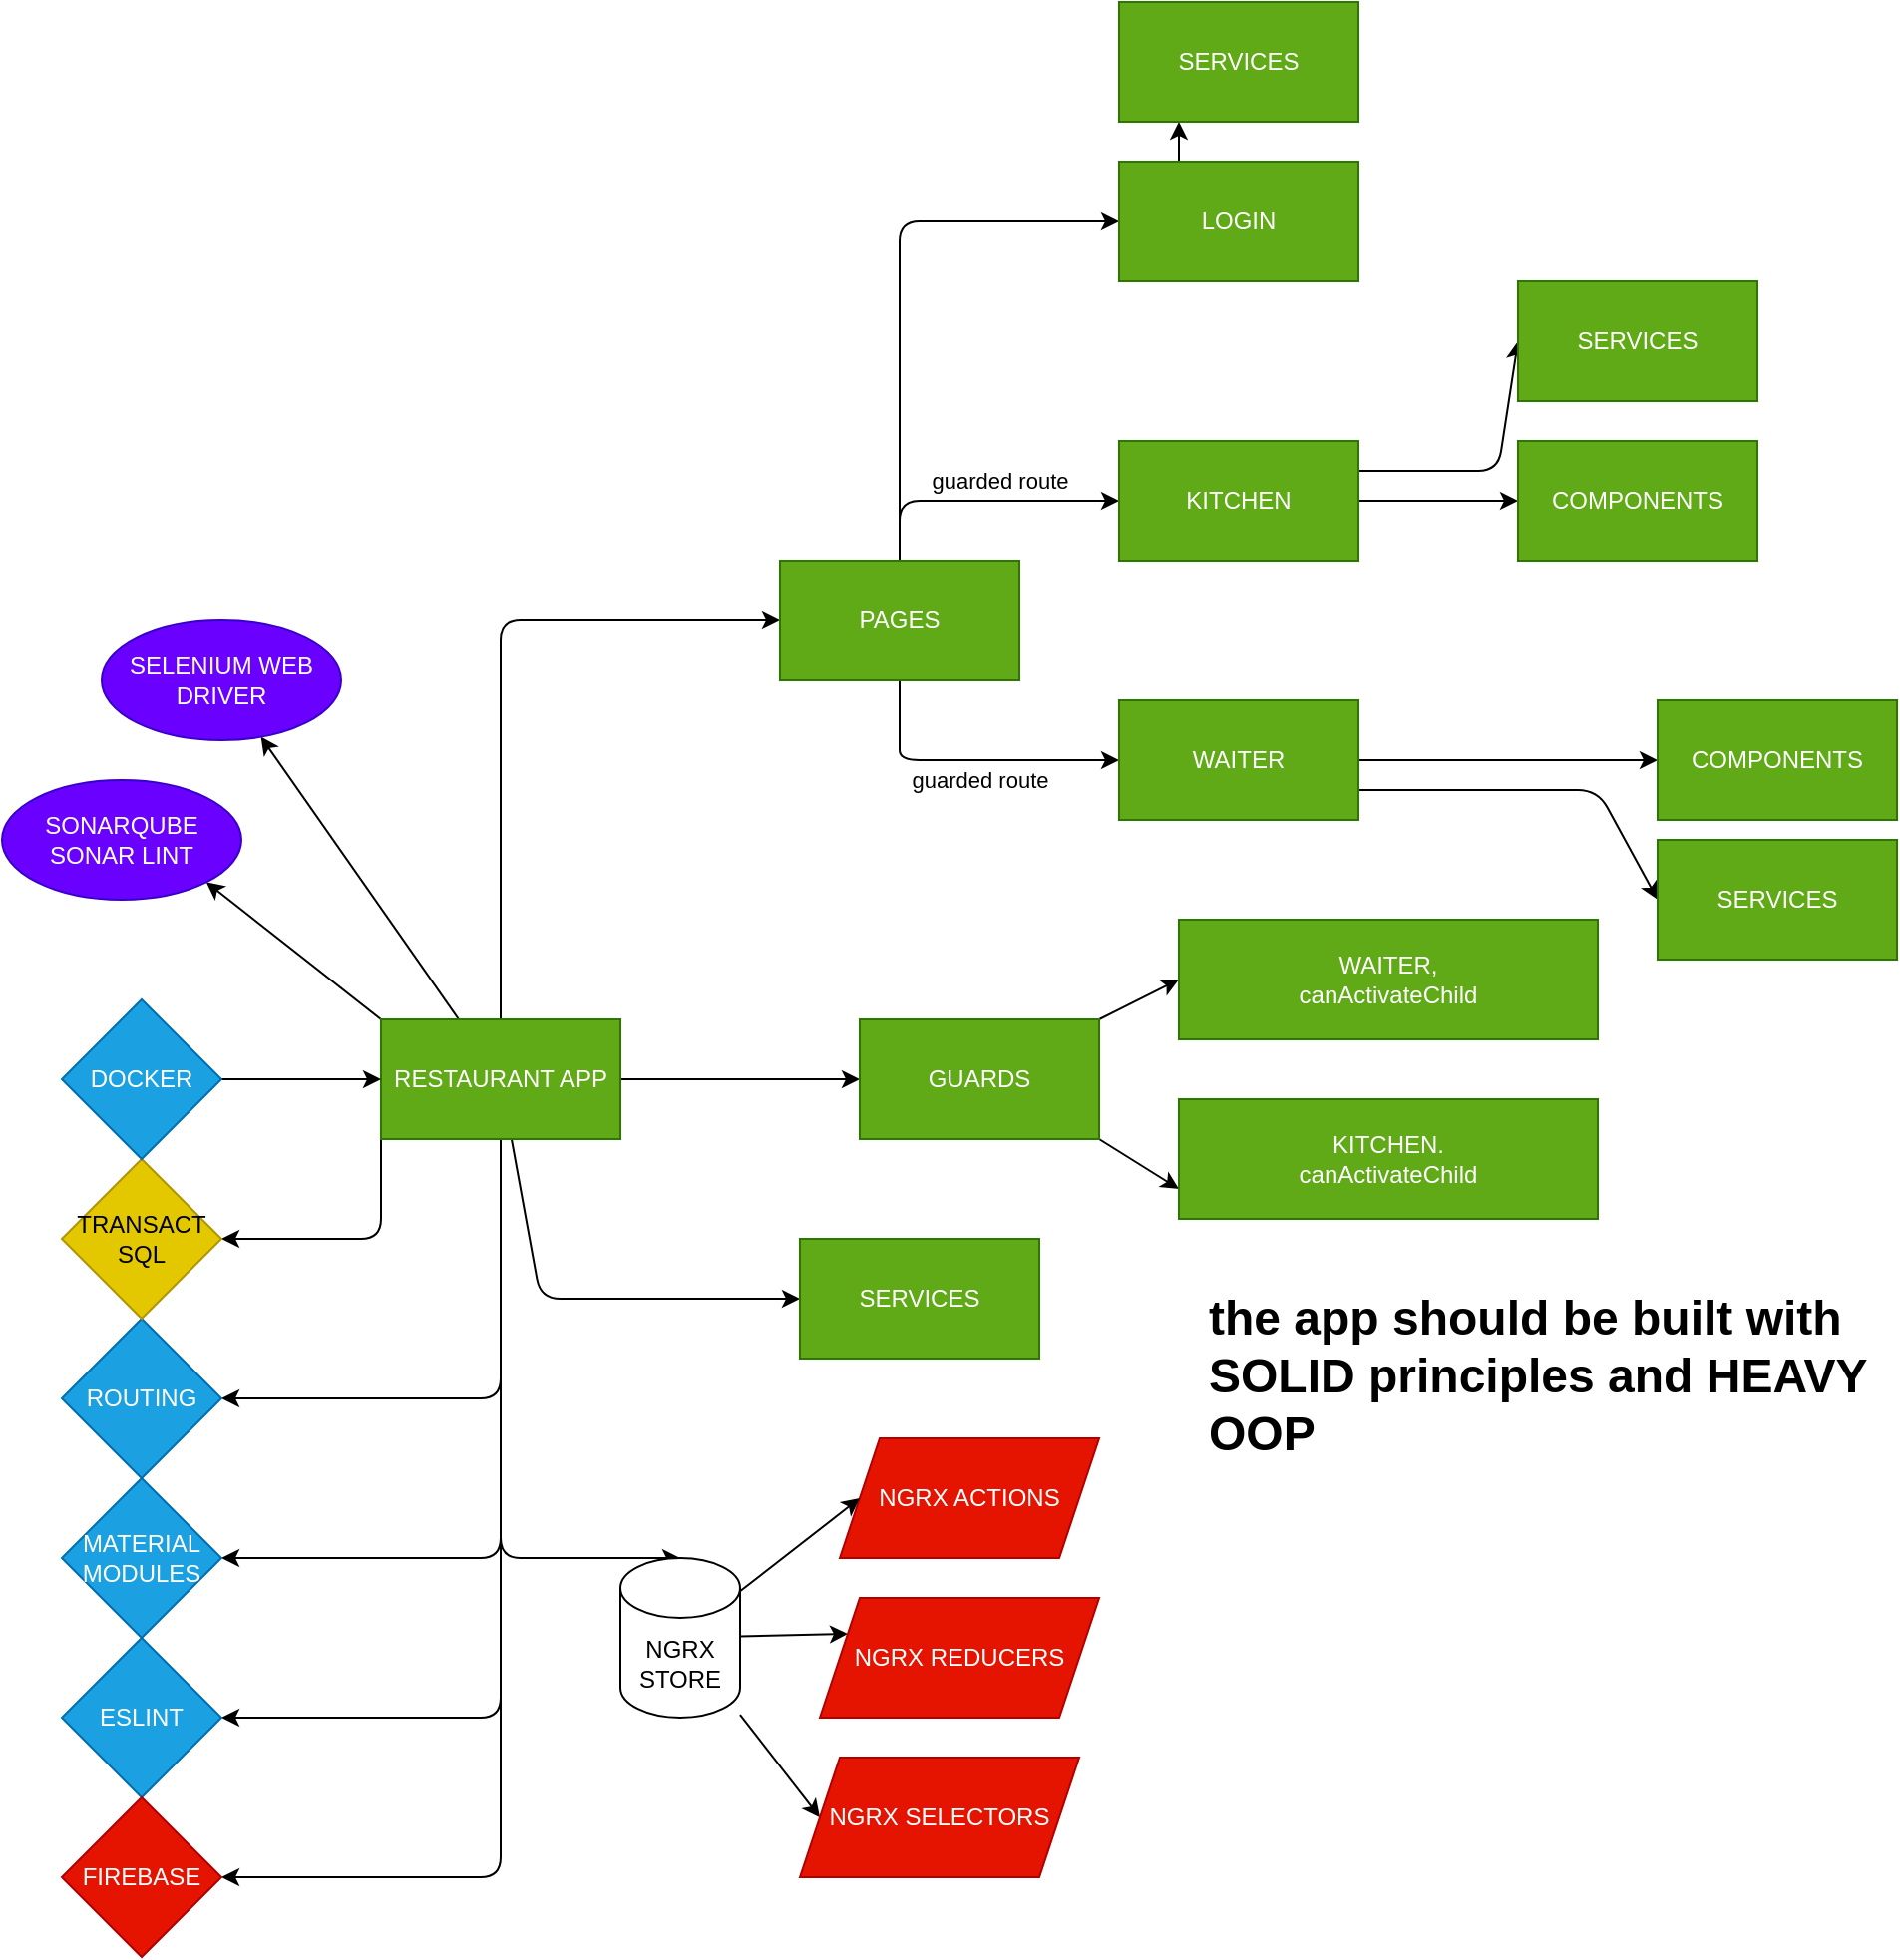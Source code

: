 <mxfile>
    <diagram id="axmjKxxekeyAPTvfn8O7" name="Page-1">
        <mxGraphModel dx="3096" dy="2434" grid="1" gridSize="10" guides="1" tooltips="1" connect="1" arrows="1" fold="1" page="1" pageScale="1" pageWidth="850" pageHeight="1100" math="0" shadow="0">
            <root>
                <mxCell id="0"/>
                <mxCell id="1" parent="0"/>
                <mxCell id="6" style="edgeStyle=none;html=1;entryX=0;entryY=0.5;entryDx=0;entryDy=0;" parent="1" source="2" target="3" edge="1">
                    <mxGeometry relative="1" as="geometry">
                        <Array as="points">
                            <mxPoint x="120" y="90"/>
                        </Array>
                    </mxGeometry>
                </mxCell>
                <mxCell id="11" style="edgeStyle=none;html=1;" parent="1" source="2" target="10" edge="1">
                    <mxGeometry relative="1" as="geometry"/>
                </mxCell>
                <mxCell id="22" value="" style="edgeStyle=none;html=1;" parent="1" source="2" target="21" edge="1">
                    <mxGeometry relative="1" as="geometry">
                        <Array as="points">
                            <mxPoint x="120" y="480"/>
                        </Array>
                    </mxGeometry>
                </mxCell>
                <mxCell id="25" value="" style="edgeStyle=none;html=1;entryX=1;entryY=0.5;entryDx=0;entryDy=0;" parent="1" source="2" target="23" edge="1">
                    <mxGeometry relative="1" as="geometry">
                        <Array as="points">
                            <mxPoint x="120" y="560"/>
                        </Array>
                    </mxGeometry>
                </mxCell>
                <mxCell id="27" value="" style="edgeStyle=none;html=1;" parent="1" source="2" target="26" edge="1">
                    <mxGeometry relative="1" as="geometry">
                        <Array as="points">
                            <mxPoint x="120" y="640"/>
                        </Array>
                    </mxGeometry>
                </mxCell>
                <mxCell id="36" value="" style="edgeStyle=none;html=1;" parent="1" source="2" target="35" edge="1">
                    <mxGeometry relative="1" as="geometry"/>
                </mxCell>
                <mxCell id="37" style="edgeStyle=none;html=1;exitX=0;exitY=0.75;exitDx=0;exitDy=0;entryX=1;entryY=0.5;entryDx=0;entryDy=0;" parent="1" source="2" target="43" edge="1">
                    <mxGeometry relative="1" as="geometry">
                        <mxPoint y="360" as="targetPoint"/>
                        <Array as="points">
                            <mxPoint x="60" y="400"/>
                        </Array>
                    </mxGeometry>
                </mxCell>
                <mxCell id="41" style="edgeStyle=none;html=1;exitX=0;exitY=0;exitDx=0;exitDy=0;entryX=1;entryY=1;entryDx=0;entryDy=0;" parent="1" source="2" target="40" edge="1">
                    <mxGeometry relative="1" as="geometry"/>
                </mxCell>
                <mxCell id="46" style="edgeStyle=none;html=1;entryX=1;entryY=0.5;entryDx=0;entryDy=0;" parent="1" source="2" target="45" edge="1">
                    <mxGeometry relative="1" as="geometry">
                        <Array as="points">
                            <mxPoint x="120" y="720"/>
                        </Array>
                    </mxGeometry>
                </mxCell>
                <mxCell id="51" style="edgeStyle=none;html=1;entryX=0.5;entryY=0;entryDx=0;entryDy=0;entryPerimeter=0;" parent="1" source="2" target="49" edge="1">
                    <mxGeometry relative="1" as="geometry">
                        <Array as="points">
                            <mxPoint x="120" y="560"/>
                        </Array>
                    </mxGeometry>
                </mxCell>
                <mxCell id="80" style="edgeStyle=none;html=1;entryX=0;entryY=0.5;entryDx=0;entryDy=0;" parent="1" source="2" target="79" edge="1">
                    <mxGeometry relative="1" as="geometry">
                        <Array as="points">
                            <mxPoint x="140" y="430"/>
                        </Array>
                    </mxGeometry>
                </mxCell>
                <mxCell id="2" value="RESTAURANT APP" style="rounded=0;whiteSpace=wrap;html=1;fillColor=#60a917;fontColor=#ffffff;strokeColor=#2D7600;" parent="1" vertex="1">
                    <mxGeometry x="60" y="290" width="120" height="60" as="geometry"/>
                </mxCell>
                <mxCell id="7" value="guarded route" style="edgeStyle=none;html=1;entryX=0;entryY=0.5;entryDx=0;entryDy=0;" parent="1" source="3" target="4" edge="1">
                    <mxGeometry x="0.143" y="10" relative="1" as="geometry">
                        <Array as="points">
                            <mxPoint x="320" y="30"/>
                        </Array>
                        <mxPoint as="offset"/>
                    </mxGeometry>
                </mxCell>
                <mxCell id="8" value="guarded route" style="edgeStyle=none;html=1;entryX=0;entryY=0.5;entryDx=0;entryDy=0;" parent="1" source="3" target="5" edge="1">
                    <mxGeometry x="0.067" y="-10" relative="1" as="geometry">
                        <Array as="points">
                            <mxPoint x="320" y="140"/>
                            <mxPoint x="320" y="160"/>
                        </Array>
                        <mxPoint as="offset"/>
                    </mxGeometry>
                </mxCell>
                <mxCell id="13" style="edgeStyle=none;html=1;entryX=0;entryY=0.5;entryDx=0;entryDy=0;" parent="1" source="3" target="12" edge="1">
                    <mxGeometry relative="1" as="geometry">
                        <Array as="points">
                            <mxPoint x="320" y="-110"/>
                        </Array>
                    </mxGeometry>
                </mxCell>
                <mxCell id="3" value="PAGES" style="rounded=0;whiteSpace=wrap;html=1;fillColor=#60a917;fontColor=#ffffff;strokeColor=#2D7600;" parent="1" vertex="1">
                    <mxGeometry x="260" y="60" width="120" height="60" as="geometry"/>
                </mxCell>
                <mxCell id="20" value="" style="edgeStyle=none;html=1;" parent="1" source="4" target="19" edge="1">
                    <mxGeometry relative="1" as="geometry"/>
                </mxCell>
                <mxCell id="76" style="edgeStyle=none;html=1;exitX=1;exitY=0.25;exitDx=0;exitDy=0;entryX=0;entryY=0.5;entryDx=0;entryDy=0;" parent="1" source="4" target="73" edge="1">
                    <mxGeometry relative="1" as="geometry">
                        <Array as="points">
                            <mxPoint x="620" y="15"/>
                        </Array>
                    </mxGeometry>
                </mxCell>
                <mxCell id="4" value="KITCHEN" style="rounded=0;whiteSpace=wrap;html=1;fillColor=#60a917;fontColor=#ffffff;strokeColor=#2D7600;" parent="1" vertex="1">
                    <mxGeometry x="430" width="120" height="60" as="geometry"/>
                </mxCell>
                <mxCell id="18" value="" style="edgeStyle=none;html=1;" parent="1" source="5" target="17" edge="1">
                    <mxGeometry relative="1" as="geometry"/>
                </mxCell>
                <mxCell id="75" style="edgeStyle=none;html=1;exitX=1;exitY=0.75;exitDx=0;exitDy=0;entryX=0;entryY=0.5;entryDx=0;entryDy=0;" parent="1" source="5" target="74" edge="1">
                    <mxGeometry relative="1" as="geometry">
                        <Array as="points">
                            <mxPoint x="670" y="175"/>
                        </Array>
                    </mxGeometry>
                </mxCell>
                <mxCell id="5" value="WAITER" style="rounded=0;whiteSpace=wrap;html=1;fillColor=#60a917;fontColor=#ffffff;strokeColor=#2D7600;" parent="1" vertex="1">
                    <mxGeometry x="430" y="130" width="120" height="60" as="geometry"/>
                </mxCell>
                <mxCell id="70" style="edgeStyle=none;html=1;entryX=0;entryY=0.5;entryDx=0;entryDy=0;" parent="1" source="10" target="69" edge="1">
                    <mxGeometry relative="1" as="geometry"/>
                </mxCell>
                <mxCell id="72" style="edgeStyle=none;html=1;exitX=1;exitY=1;exitDx=0;exitDy=0;entryX=0;entryY=0.75;entryDx=0;entryDy=0;" parent="1" source="10" target="71" edge="1">
                    <mxGeometry relative="1" as="geometry"/>
                </mxCell>
                <mxCell id="10" value="GUARDS" style="rounded=0;whiteSpace=wrap;html=1;fillColor=#60a917;fontColor=#ffffff;strokeColor=#2D7600;" parent="1" vertex="1">
                    <mxGeometry x="300" y="290" width="120" height="60" as="geometry"/>
                </mxCell>
                <mxCell id="78" style="edgeStyle=none;html=1;exitX=0.25;exitY=0;exitDx=0;exitDy=0;entryX=0.25;entryY=1;entryDx=0;entryDy=0;" parent="1" source="12" target="77" edge="1">
                    <mxGeometry relative="1" as="geometry"/>
                </mxCell>
                <mxCell id="12" value="LOGIN" style="rounded=0;whiteSpace=wrap;html=1;fillColor=#60a917;fontColor=#ffffff;strokeColor=#2D7600;" parent="1" vertex="1">
                    <mxGeometry x="430" y="-140" width="120" height="60" as="geometry"/>
                </mxCell>
                <mxCell id="17" value="COMPONENTS" style="whiteSpace=wrap;html=1;fillColor=#60a917;strokeColor=#2D7600;fontColor=#ffffff;rounded=0;" parent="1" vertex="1">
                    <mxGeometry x="700" y="130" width="120" height="60" as="geometry"/>
                </mxCell>
                <mxCell id="19" value="COMPONENTS" style="whiteSpace=wrap;html=1;fillColor=#60a917;strokeColor=#2D7600;fontColor=#ffffff;rounded=0;" parent="1" vertex="1">
                    <mxGeometry x="630" width="120" height="60" as="geometry"/>
                </mxCell>
                <mxCell id="21" value="ROUTING" style="rhombus;whiteSpace=wrap;html=1;fillColor=#1ba1e2;strokeColor=#006EAF;fontColor=#ffffff;rounded=0;" parent="1" vertex="1">
                    <mxGeometry x="-100" y="440" width="80" height="80" as="geometry"/>
                </mxCell>
                <mxCell id="23" value="MATERIAL MODULES" style="rhombus;whiteSpace=wrap;html=1;fillColor=#1ba1e2;strokeColor=#006EAF;fontColor=#ffffff;rounded=0;" parent="1" vertex="1">
                    <mxGeometry x="-100" y="520" width="80" height="80" as="geometry"/>
                </mxCell>
                <mxCell id="26" value="ESLINT" style="rhombus;whiteSpace=wrap;html=1;fillColor=#1ba1e2;strokeColor=#006EAF;fontColor=#ffffff;rounded=0;" parent="1" vertex="1">
                    <mxGeometry x="-100" y="600" width="80" height="80" as="geometry"/>
                </mxCell>
                <mxCell id="35" value="SELENIUM WEB DRIVER" style="ellipse;whiteSpace=wrap;html=1;fillColor=#6a00ff;strokeColor=#3700CC;fontColor=#ffffff;rounded=0;" parent="1" vertex="1">
                    <mxGeometry x="-80" y="90" width="120" height="60" as="geometry"/>
                </mxCell>
                <mxCell id="40" value="SONARQUBE&lt;br&gt;SONAR LINT" style="ellipse;whiteSpace=wrap;html=1;fillColor=#6a00ff;strokeColor=#3700CC;fontColor=#ffffff;rounded=0;" parent="1" vertex="1">
                    <mxGeometry x="-130" y="170" width="120" height="60" as="geometry"/>
                </mxCell>
                <mxCell id="43" value="TRANSACT SQL" style="rhombus;whiteSpace=wrap;html=1;fillColor=#e3c800;strokeColor=#B09500;fontColor=#000000;rounded=0;" parent="1" vertex="1">
                    <mxGeometry x="-100" y="360" width="80" height="80" as="geometry"/>
                </mxCell>
                <mxCell id="45" value="FIREBASE" style="rhombus;whiteSpace=wrap;html=1;fillColor=#e51400;strokeColor=#B20000;fontColor=#ffffff;rounded=0;" parent="1" vertex="1">
                    <mxGeometry x="-100" y="680" width="80" height="80" as="geometry"/>
                </mxCell>
                <mxCell id="47" value="NGRX ACTIONS" style="shape=parallelogram;perimeter=parallelogramPerimeter;whiteSpace=wrap;html=1;fixedSize=1;fillColor=#e51400;fontColor=#ffffff;strokeColor=#B20000;" parent="1" vertex="1">
                    <mxGeometry x="290" y="500" width="130" height="60" as="geometry"/>
                </mxCell>
                <mxCell id="59" style="edgeStyle=none;html=1;entryX=0;entryY=0.5;entryDx=0;entryDy=0;" parent="1" source="49" target="47" edge="1">
                    <mxGeometry relative="1" as="geometry"/>
                </mxCell>
                <mxCell id="60" style="edgeStyle=none;html=1;entryX=0;entryY=0.25;entryDx=0;entryDy=0;" parent="1" source="49" target="53" edge="1">
                    <mxGeometry relative="1" as="geometry"/>
                </mxCell>
                <mxCell id="63" style="edgeStyle=none;html=1;entryX=0;entryY=0.5;entryDx=0;entryDy=0;" parent="1" source="49" target="55" edge="1">
                    <mxGeometry relative="1" as="geometry"/>
                </mxCell>
                <mxCell id="49" value="NGRX STORE" style="shape=cylinder3;whiteSpace=wrap;html=1;boundedLbl=1;backgroundOutline=1;size=15;" parent="1" vertex="1">
                    <mxGeometry x="180" y="560" width="60" height="80" as="geometry"/>
                </mxCell>
                <mxCell id="53" value="NGRX REDUCERS" style="shape=parallelogram;perimeter=parallelogramPerimeter;whiteSpace=wrap;html=1;fixedSize=1;fillColor=#e51400;fontColor=#ffffff;strokeColor=#B20000;" parent="1" vertex="1">
                    <mxGeometry x="280" y="580" width="140" height="60" as="geometry"/>
                </mxCell>
                <mxCell id="55" value="NGRX SELECTORS" style="shape=parallelogram;perimeter=parallelogramPerimeter;whiteSpace=wrap;html=1;fixedSize=1;fillColor=#e51400;fontColor=#ffffff;strokeColor=#B20000;" parent="1" vertex="1">
                    <mxGeometry x="270" y="660" width="140" height="60" as="geometry"/>
                </mxCell>
                <mxCell id="64" value="&lt;h1&gt;the app should be built with SOLID principles and HEAVY OOP&lt;/h1&gt;" style="text;html=1;strokeColor=none;fillColor=none;spacing=5;spacingTop=-20;whiteSpace=wrap;overflow=hidden;rounded=0;" parent="1" vertex="1">
                    <mxGeometry x="470" y="420" width="350" height="100" as="geometry"/>
                </mxCell>
                <mxCell id="66" style="edgeStyle=none;html=1;entryX=0;entryY=0.5;entryDx=0;entryDy=0;" parent="1" source="65" target="2" edge="1">
                    <mxGeometry relative="1" as="geometry"/>
                </mxCell>
                <mxCell id="65" value="DOCKER" style="rhombus;whiteSpace=wrap;html=1;fillColor=#1ba1e2;strokeColor=#006EAF;fontColor=#ffffff;rounded=0;" parent="1" vertex="1">
                    <mxGeometry x="-100" y="280" width="80" height="80" as="geometry"/>
                </mxCell>
                <mxCell id="69" value="WAITER,&lt;br&gt;canActivateChild" style="rounded=0;whiteSpace=wrap;html=1;fillColor=#60a917;fontColor=#ffffff;strokeColor=#2D7600;" parent="1" vertex="1">
                    <mxGeometry x="460" y="240" width="210" height="60" as="geometry"/>
                </mxCell>
                <mxCell id="71" value="KITCHEN.&lt;br&gt;canActivateChild" style="rounded=0;whiteSpace=wrap;html=1;fillColor=#60a917;fontColor=#ffffff;strokeColor=#2D7600;" parent="1" vertex="1">
                    <mxGeometry x="460" y="330" width="210" height="60" as="geometry"/>
                </mxCell>
                <mxCell id="73" value="SERVICES" style="rounded=0;whiteSpace=wrap;html=1;fillColor=#60a917;fontColor=#ffffff;strokeColor=#2D7600;" parent="1" vertex="1">
                    <mxGeometry x="630" y="-80" width="120" height="60" as="geometry"/>
                </mxCell>
                <mxCell id="74" value="SERVICES" style="rounded=0;whiteSpace=wrap;html=1;fillColor=#60a917;fontColor=#ffffff;strokeColor=#2D7600;" parent="1" vertex="1">
                    <mxGeometry x="700" y="200" width="120" height="60" as="geometry"/>
                </mxCell>
                <mxCell id="77" value="SERVICES" style="rounded=0;whiteSpace=wrap;html=1;fillColor=#60a917;fontColor=#ffffff;strokeColor=#2D7600;" parent="1" vertex="1">
                    <mxGeometry x="430" y="-220" width="120" height="60" as="geometry"/>
                </mxCell>
                <mxCell id="79" value="SERVICES" style="rounded=0;whiteSpace=wrap;html=1;fillColor=#60a917;fontColor=#ffffff;strokeColor=#2D7600;" parent="1" vertex="1">
                    <mxGeometry x="270" y="400" width="120" height="60" as="geometry"/>
                </mxCell>
            </root>
        </mxGraphModel>
    </diagram>
</mxfile>